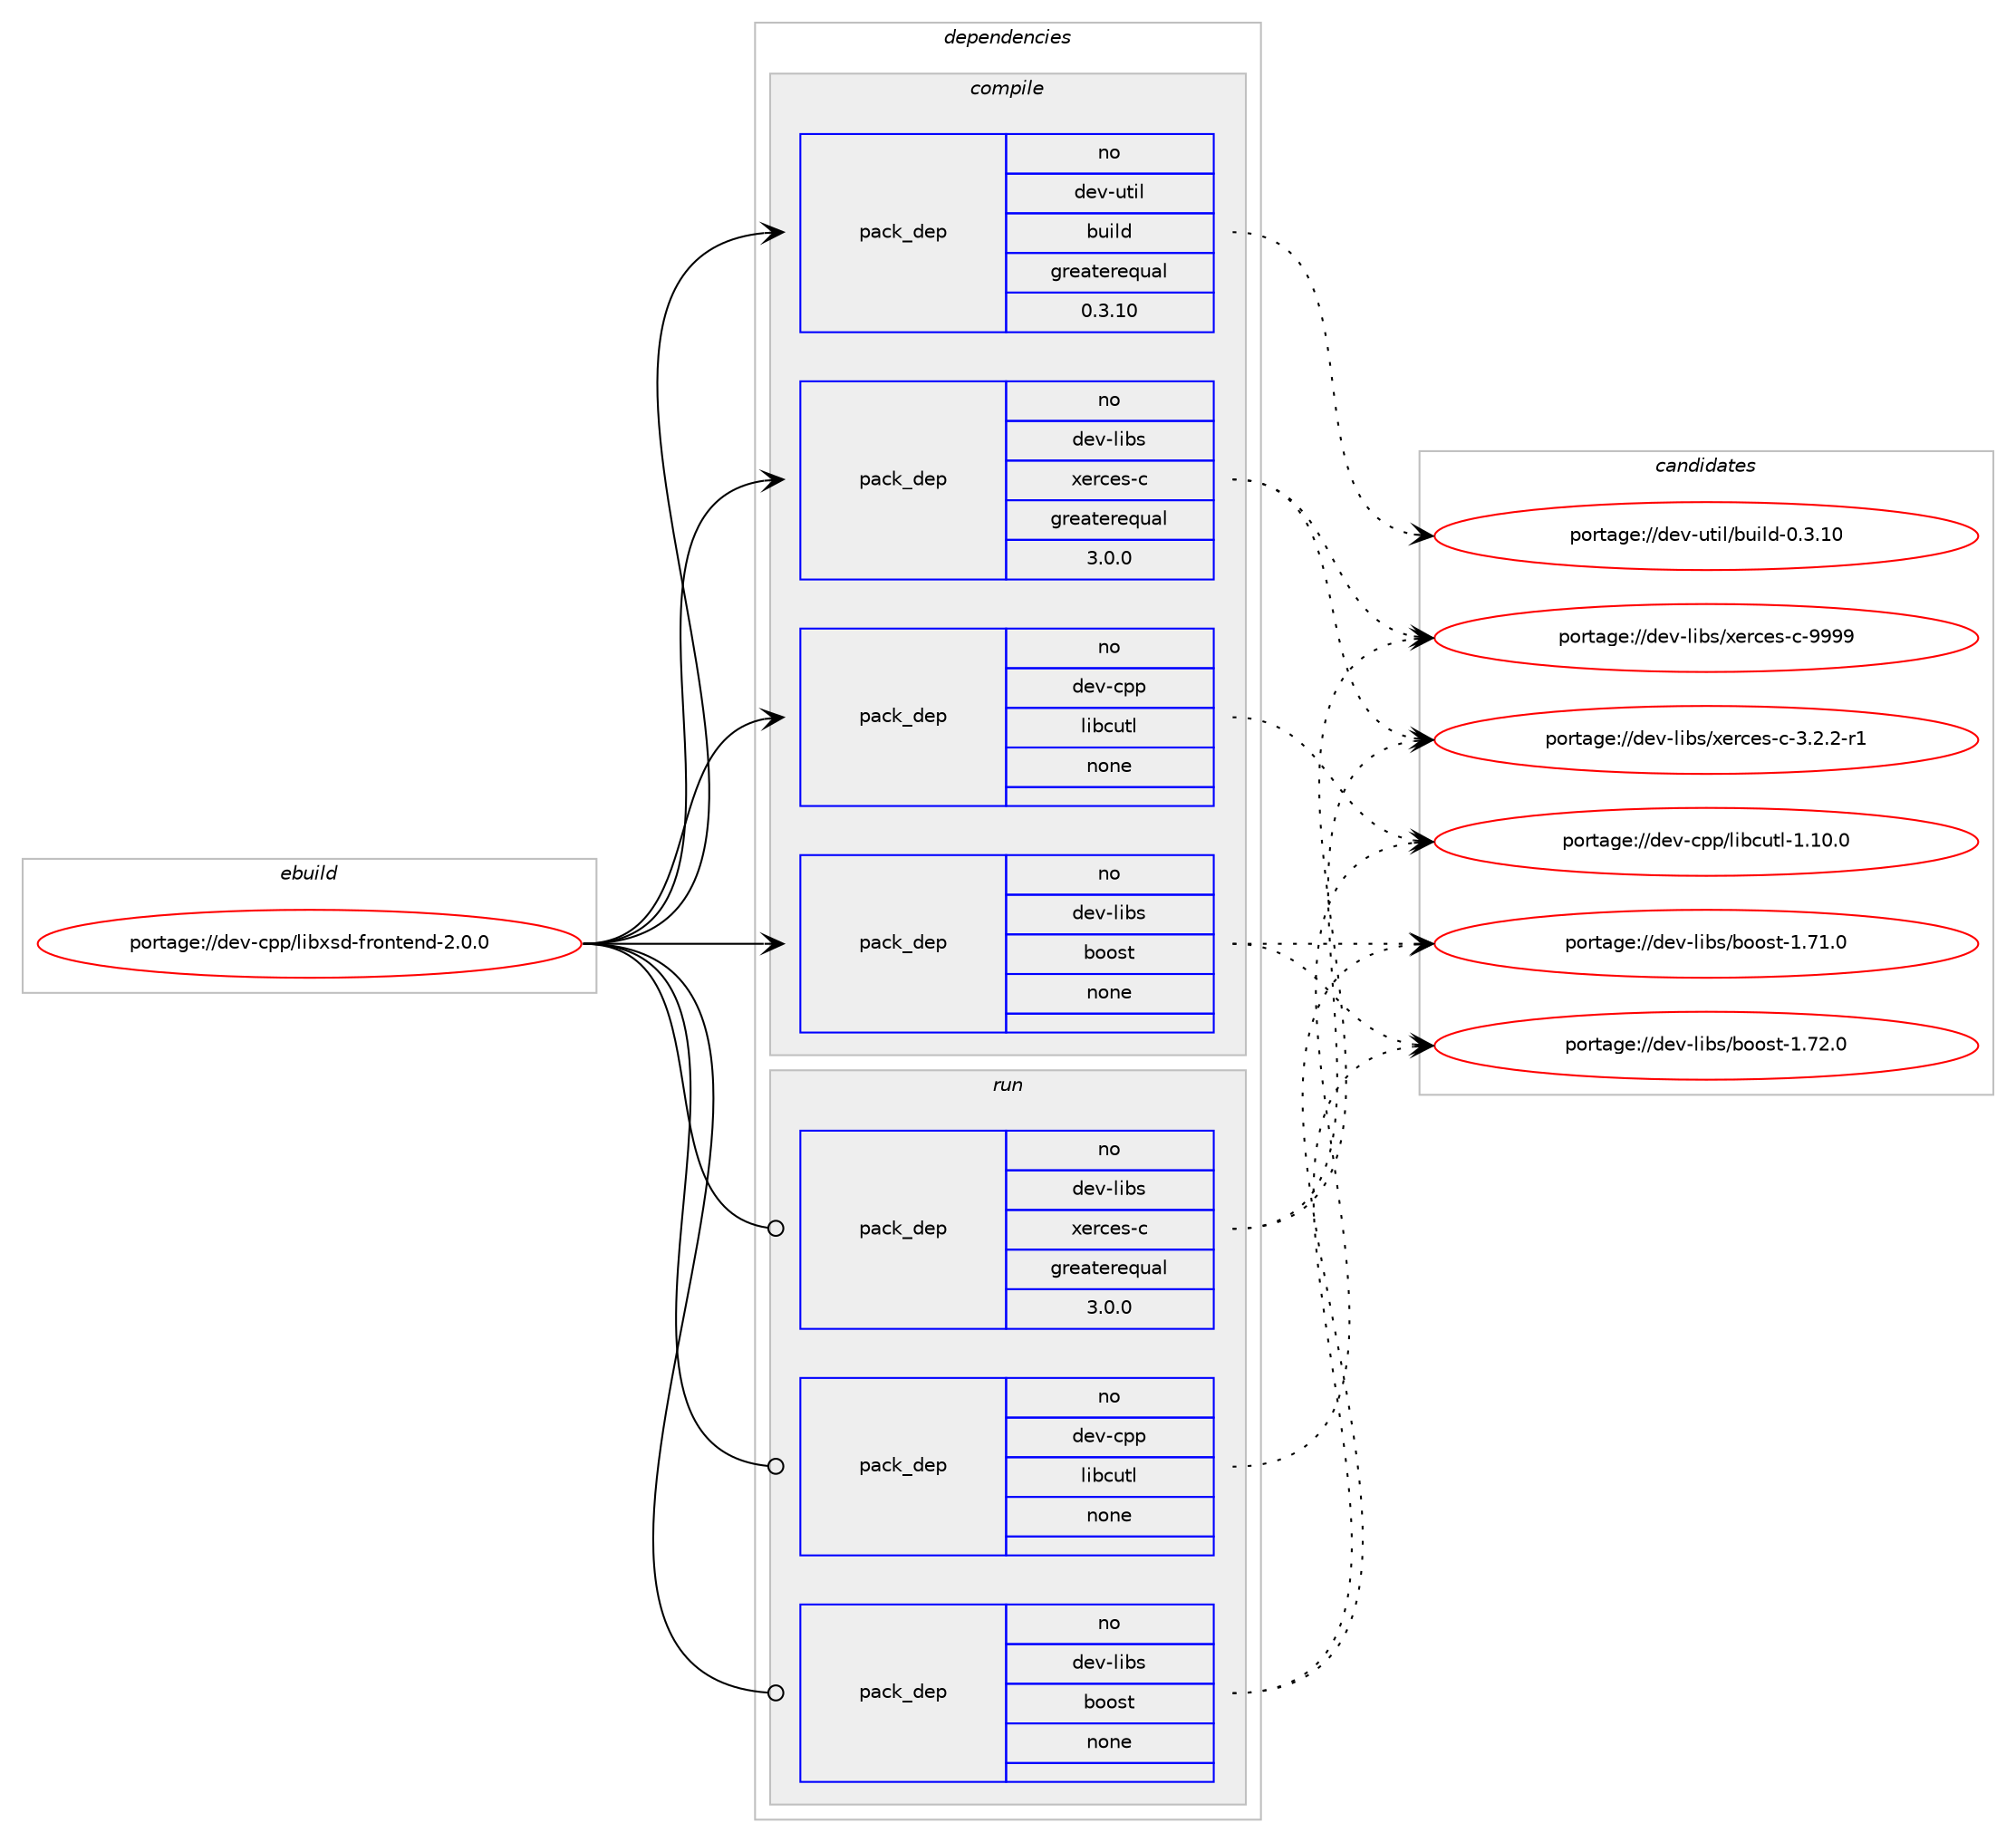 digraph prolog {

# *************
# Graph options
# *************

newrank=true;
concentrate=true;
compound=true;
graph [rankdir=LR,fontname=Helvetica,fontsize=10,ranksep=1.5];#, ranksep=2.5, nodesep=0.2];
edge  [arrowhead=vee];
node  [fontname=Helvetica,fontsize=10];

# **********
# The ebuild
# **********

subgraph cluster_leftcol {
color=gray;
label=<<i>ebuild</i>>;
id [label="portage://dev-cpp/libxsd-frontend-2.0.0", color=red, width=4, href="../dev-cpp/libxsd-frontend-2.0.0.svg"];
}

# ****************
# The dependencies
# ****************

subgraph cluster_midcol {
color=gray;
label=<<i>dependencies</i>>;
subgraph cluster_compile {
fillcolor="#eeeeee";
style=filled;
label=<<i>compile</i>>;
subgraph pack439808 {
dependency586050 [label=<<TABLE BORDER="0" CELLBORDER="1" CELLSPACING="0" CELLPADDING="4" WIDTH="220"><TR><TD ROWSPAN="6" CELLPADDING="30">pack_dep</TD></TR><TR><TD WIDTH="110">no</TD></TR><TR><TD>dev-cpp</TD></TR><TR><TD>libcutl</TD></TR><TR><TD>none</TD></TR><TR><TD></TD></TR></TABLE>>, shape=none, color=blue];
}
id:e -> dependency586050:w [weight=20,style="solid",arrowhead="vee"];
subgraph pack439809 {
dependency586051 [label=<<TABLE BORDER="0" CELLBORDER="1" CELLSPACING="0" CELLPADDING="4" WIDTH="220"><TR><TD ROWSPAN="6" CELLPADDING="30">pack_dep</TD></TR><TR><TD WIDTH="110">no</TD></TR><TR><TD>dev-libs</TD></TR><TR><TD>boost</TD></TR><TR><TD>none</TD></TR><TR><TD></TD></TR></TABLE>>, shape=none, color=blue];
}
id:e -> dependency586051:w [weight=20,style="solid",arrowhead="vee"];
subgraph pack439810 {
dependency586052 [label=<<TABLE BORDER="0" CELLBORDER="1" CELLSPACING="0" CELLPADDING="4" WIDTH="220"><TR><TD ROWSPAN="6" CELLPADDING="30">pack_dep</TD></TR><TR><TD WIDTH="110">no</TD></TR><TR><TD>dev-libs</TD></TR><TR><TD>xerces-c</TD></TR><TR><TD>greaterequal</TD></TR><TR><TD>3.0.0</TD></TR></TABLE>>, shape=none, color=blue];
}
id:e -> dependency586052:w [weight=20,style="solid",arrowhead="vee"];
subgraph pack439811 {
dependency586053 [label=<<TABLE BORDER="0" CELLBORDER="1" CELLSPACING="0" CELLPADDING="4" WIDTH="220"><TR><TD ROWSPAN="6" CELLPADDING="30">pack_dep</TD></TR><TR><TD WIDTH="110">no</TD></TR><TR><TD>dev-util</TD></TR><TR><TD>build</TD></TR><TR><TD>greaterequal</TD></TR><TR><TD>0.3.10</TD></TR></TABLE>>, shape=none, color=blue];
}
id:e -> dependency586053:w [weight=20,style="solid",arrowhead="vee"];
}
subgraph cluster_compileandrun {
fillcolor="#eeeeee";
style=filled;
label=<<i>compile and run</i>>;
}
subgraph cluster_run {
fillcolor="#eeeeee";
style=filled;
label=<<i>run</i>>;
subgraph pack439812 {
dependency586054 [label=<<TABLE BORDER="0" CELLBORDER="1" CELLSPACING="0" CELLPADDING="4" WIDTH="220"><TR><TD ROWSPAN="6" CELLPADDING="30">pack_dep</TD></TR><TR><TD WIDTH="110">no</TD></TR><TR><TD>dev-cpp</TD></TR><TR><TD>libcutl</TD></TR><TR><TD>none</TD></TR><TR><TD></TD></TR></TABLE>>, shape=none, color=blue];
}
id:e -> dependency586054:w [weight=20,style="solid",arrowhead="odot"];
subgraph pack439813 {
dependency586055 [label=<<TABLE BORDER="0" CELLBORDER="1" CELLSPACING="0" CELLPADDING="4" WIDTH="220"><TR><TD ROWSPAN="6" CELLPADDING="30">pack_dep</TD></TR><TR><TD WIDTH="110">no</TD></TR><TR><TD>dev-libs</TD></TR><TR><TD>boost</TD></TR><TR><TD>none</TD></TR><TR><TD></TD></TR></TABLE>>, shape=none, color=blue];
}
id:e -> dependency586055:w [weight=20,style="solid",arrowhead="odot"];
subgraph pack439814 {
dependency586056 [label=<<TABLE BORDER="0" CELLBORDER="1" CELLSPACING="0" CELLPADDING="4" WIDTH="220"><TR><TD ROWSPAN="6" CELLPADDING="30">pack_dep</TD></TR><TR><TD WIDTH="110">no</TD></TR><TR><TD>dev-libs</TD></TR><TR><TD>xerces-c</TD></TR><TR><TD>greaterequal</TD></TR><TR><TD>3.0.0</TD></TR></TABLE>>, shape=none, color=blue];
}
id:e -> dependency586056:w [weight=20,style="solid",arrowhead="odot"];
}
}

# **************
# The candidates
# **************

subgraph cluster_choices {
rank=same;
color=gray;
label=<<i>candidates</i>>;

subgraph choice439808 {
color=black;
nodesep=1;
choice100101118459911211247108105989911711610845494649484648 [label="portage://dev-cpp/libcutl-1.10.0", color=red, width=4,href="../dev-cpp/libcutl-1.10.0.svg"];
dependency586050:e -> choice100101118459911211247108105989911711610845494649484648:w [style=dotted,weight="100"];
}
subgraph choice439809 {
color=black;
nodesep=1;
choice1001011184510810598115479811111111511645494655504648 [label="portage://dev-libs/boost-1.72.0", color=red, width=4,href="../dev-libs/boost-1.72.0.svg"];
choice1001011184510810598115479811111111511645494655494648 [label="portage://dev-libs/boost-1.71.0", color=red, width=4,href="../dev-libs/boost-1.71.0.svg"];
dependency586051:e -> choice1001011184510810598115479811111111511645494655504648:w [style=dotted,weight="100"];
dependency586051:e -> choice1001011184510810598115479811111111511645494655494648:w [style=dotted,weight="100"];
}
subgraph choice439810 {
color=black;
nodesep=1;
choice1001011184510810598115471201011149910111545994557575757 [label="portage://dev-libs/xerces-c-9999", color=red, width=4,href="../dev-libs/xerces-c-9999.svg"];
choice1001011184510810598115471201011149910111545994551465046504511449 [label="portage://dev-libs/xerces-c-3.2.2-r1", color=red, width=4,href="../dev-libs/xerces-c-3.2.2-r1.svg"];
dependency586052:e -> choice1001011184510810598115471201011149910111545994557575757:w [style=dotted,weight="100"];
dependency586052:e -> choice1001011184510810598115471201011149910111545994551465046504511449:w [style=dotted,weight="100"];
}
subgraph choice439811 {
color=black;
nodesep=1;
choice10010111845117116105108479811710510810045484651464948 [label="portage://dev-util/build-0.3.10", color=red, width=4,href="../dev-util/build-0.3.10.svg"];
dependency586053:e -> choice10010111845117116105108479811710510810045484651464948:w [style=dotted,weight="100"];
}
subgraph choice439812 {
color=black;
nodesep=1;
choice100101118459911211247108105989911711610845494649484648 [label="portage://dev-cpp/libcutl-1.10.0", color=red, width=4,href="../dev-cpp/libcutl-1.10.0.svg"];
dependency586054:e -> choice100101118459911211247108105989911711610845494649484648:w [style=dotted,weight="100"];
}
subgraph choice439813 {
color=black;
nodesep=1;
choice1001011184510810598115479811111111511645494655504648 [label="portage://dev-libs/boost-1.72.0", color=red, width=4,href="../dev-libs/boost-1.72.0.svg"];
choice1001011184510810598115479811111111511645494655494648 [label="portage://dev-libs/boost-1.71.0", color=red, width=4,href="../dev-libs/boost-1.71.0.svg"];
dependency586055:e -> choice1001011184510810598115479811111111511645494655504648:w [style=dotted,weight="100"];
dependency586055:e -> choice1001011184510810598115479811111111511645494655494648:w [style=dotted,weight="100"];
}
subgraph choice439814 {
color=black;
nodesep=1;
choice1001011184510810598115471201011149910111545994557575757 [label="portage://dev-libs/xerces-c-9999", color=red, width=4,href="../dev-libs/xerces-c-9999.svg"];
choice1001011184510810598115471201011149910111545994551465046504511449 [label="portage://dev-libs/xerces-c-3.2.2-r1", color=red, width=4,href="../dev-libs/xerces-c-3.2.2-r1.svg"];
dependency586056:e -> choice1001011184510810598115471201011149910111545994557575757:w [style=dotted,weight="100"];
dependency586056:e -> choice1001011184510810598115471201011149910111545994551465046504511449:w [style=dotted,weight="100"];
}
}

}
